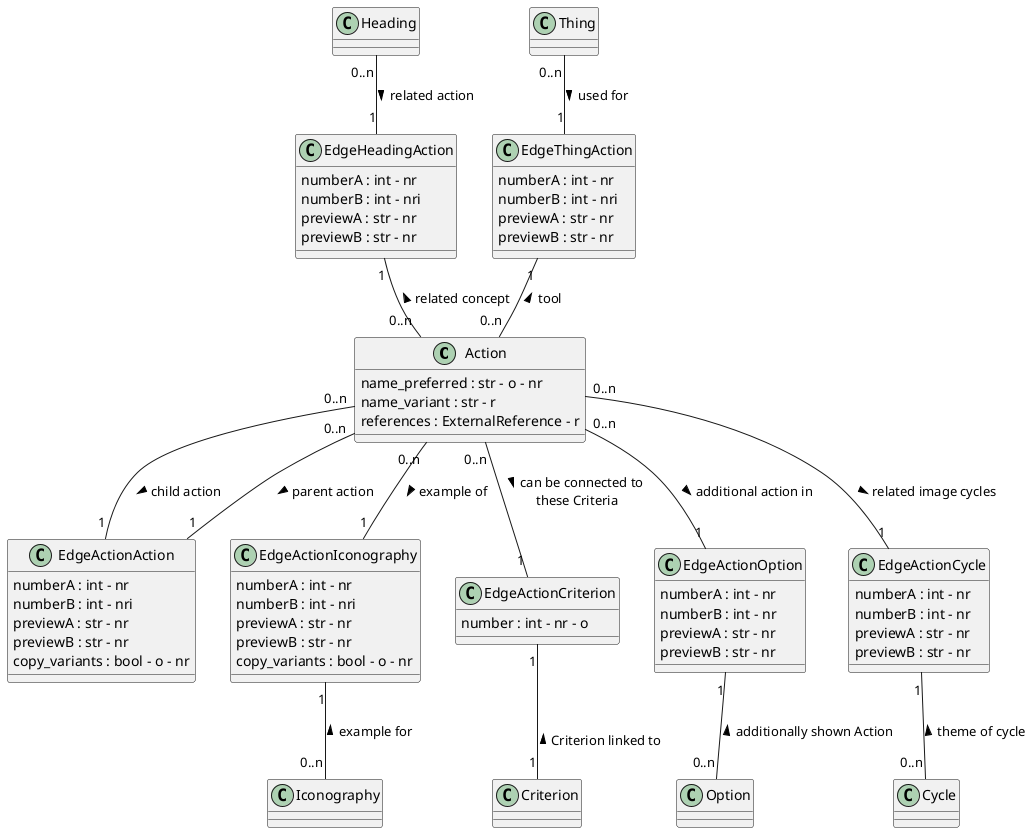 @startuml Action

class Action
Action : name_preferred : str - o - nr
Action : name_variant : str - r
Action : references : ExternalReference - r 

class Heading

class Thing

class Iconography

class Criterion

class Option 

class Cycle

class EdgeHeadingAction
EdgeHeadingAction : numberA : int - nr
EdgeHeadingAction : numberB : int - nri
EdgeHeadingAction : previewA : str - nr
EdgeHeadingAction : previewB : str - nr

class EdgeThingAction
EdgeThingAction : numberA : int - nr
EdgeThingAction : numberB : int - nri
EdgeThingAction : previewA : str - nr
EdgeThingAction : previewB : str - nr

class EdgeActionAction
EdgeActionAction : numberA : int - nr
EdgeActionAction : numberB : int - nri
EdgeActionAction : previewA : str - nr
EdgeActionAction : previewB : str - nr
EdgeActionAction : copy_variants : bool - o - nr

class EdgeActionIconography
EdgeActionIconography : numberA : int - nr
EdgeActionIconography : numberB : int - nri
EdgeActionIconography : previewA : str - nr
EdgeActionIconography : previewB : str - nr
EdgeActionIconography : copy_variants : bool - o - nr

class EdgeActionCriterion
EdgeActionCriterion : number : int - nr - o 

class EdgeActionOption
EdgeActionOption : numberA : int - nr
EdgeActionOption : numberB : int - nr
EdgeActionOption : previewA : str - nr
EdgeActionOption : previewB : str - nr

class EdgeActionCycle
EdgeActionCycle : numberA : int - nr
EdgeActionCycle : numberB : int - nr
EdgeActionCycle : previewA : str - nr
EdgeActionCycle : previewB : str - nr


Heading "0..n" -- "1" EdgeHeadingAction: related action >
EdgeHeadingAction "1" -- "0..n" Action: related concept <

Thing "0..n" -- "1" EdgeThingAction: used for >
EdgeThingAction "1" -- "0..n" Action: tool <

Action "0..n" -- "1" EdgeActionAction: child action >
EdgeActionAction "1" -- "0..n" Action: parent action <

Action "0..n" -- "1" EdgeActionIconography : example of >
EdgeActionIconography "1" -- "0..n" Iconography : example for <

Action "0..n" -- "1" EdgeActionOption : additional action in >
EdgeActionOption "1" -- "0..n" Option : additionally shown Action <

Action "0..n" -- "1" EdgeActionCriterion : > can be connected to \n these Criteria 
EdgeActionCriterion "1" -- "1" Criterion : \n Criterion linked to <

Action "0..n" -- "1" EdgeActionCycle : related image cycles >
EdgeActionCycle "1" -- "0..n" Cycle : theme of cycle <

@enduml